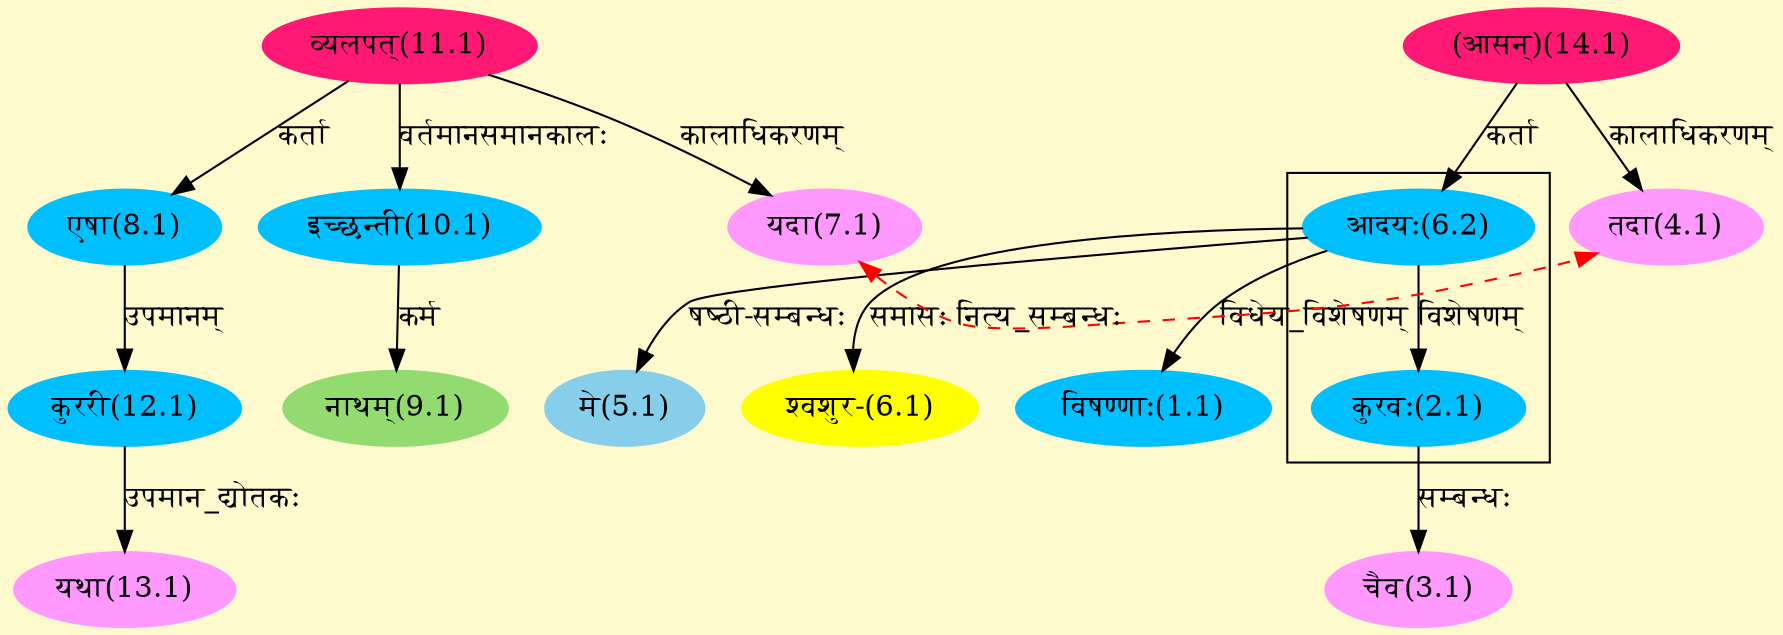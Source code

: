 digraph G{
rankdir=BT;
 compound=true;
 bgcolor="lemonchiffon1";

subgraph cluster_1{
Node2_1 [style=filled, color="#00BFFF" label = "कुरवः(2.1)"]
Node6_2 [style=filled, color="#00BFFF" label = "आदयः(6.2)"]

}
Node1_1 [style=filled, color="#00BFFF" label = "विषण्णाः(1.1)"]
Node6_2 [style=filled, color="#00BFFF" label = "आदयः(6.2)"]
Node3_1 [style=filled, color="#FF99FF" label = "चैव(3.1)"]
Node2_1 [style=filled, color="#00BFFF" label = "कुरवः(2.1)"]
Node4_1 [style=filled, color="#FF99FF" label = "तदा(4.1)"]
Node14_1 [style=filled, color="#FF1975" label = "(आसन्)(14.1)"]
Node5_1 [style=filled, color="#87CEEB" label = "मे(5.1)"]
Node6_1 [style=filled, color="#FFFF00" label = "श्वशुर-(6.1)"]
Node7_1 [style=filled, color="#FF99FF" label = "यदा(7.1)"]
Node11_1 [style=filled, color="#FF1975" label = "व्यलपत्(11.1)"]
Node8_1 [style=filled, color="#00BFFF" label = "एषा(8.1)"]
Node9_1 [style=filled, color="#93DB70" label = "नाथम्(9.1)"]
Node10_1 [style=filled, color="#00BFFF" label = "इच्छन्ती(10.1)"]
Node12_1 [style=filled, color="#00BFFF" label = "कुररी(12.1)"]
Node13_1 [style=filled, color="#FF99FF" label = "यथा(13.1)"]
{rank = same; Node7_1; Node4_1;}
/* Start of Relations section */

Node1_1 -> Node6_2 [  label="विधेय_विशेषणम्"  dir="back" ]
Node2_1 -> Node6_2 [  label="विशेषणम्"  dir="back" ]
Node3_1 -> Node2_1 [  label="सम्बन्धः"  dir="back" ]
Node4_1 -> Node14_1 [  label="कालाधिकरणम्"  dir="back" ]
Node5_1 -> Node6_2 [  label="षष्ठी-सम्बन्धः"  dir="back" ]
Node6_1 -> Node6_2 [  label="समासः"  dir="back" ]
Node6_2 -> Node14_1 [  label="कर्ता"  dir="back" ]
Node7_1 -> Node11_1 [  label="कालाधिकरणम्"  dir="back" ]
Node7_1 -> Node4_1 [ style=dashed color="red" label="नित्य_सम्बन्धः"  dir="both" ]
Node8_1 -> Node11_1 [  label="कर्ता"  dir="back" ]
Node9_1 -> Node10_1 [  label="कर्म"  dir="back" ]
Node10_1 -> Node11_1 [  label="वर्तमानसमानकालः"  dir="back" ]
Node12_1 -> Node8_1 [  label="उपमानम्"  dir="back" ]
Node13_1 -> Node12_1 [  label="उपमान_द्योतकः"  dir="back" ]
}
